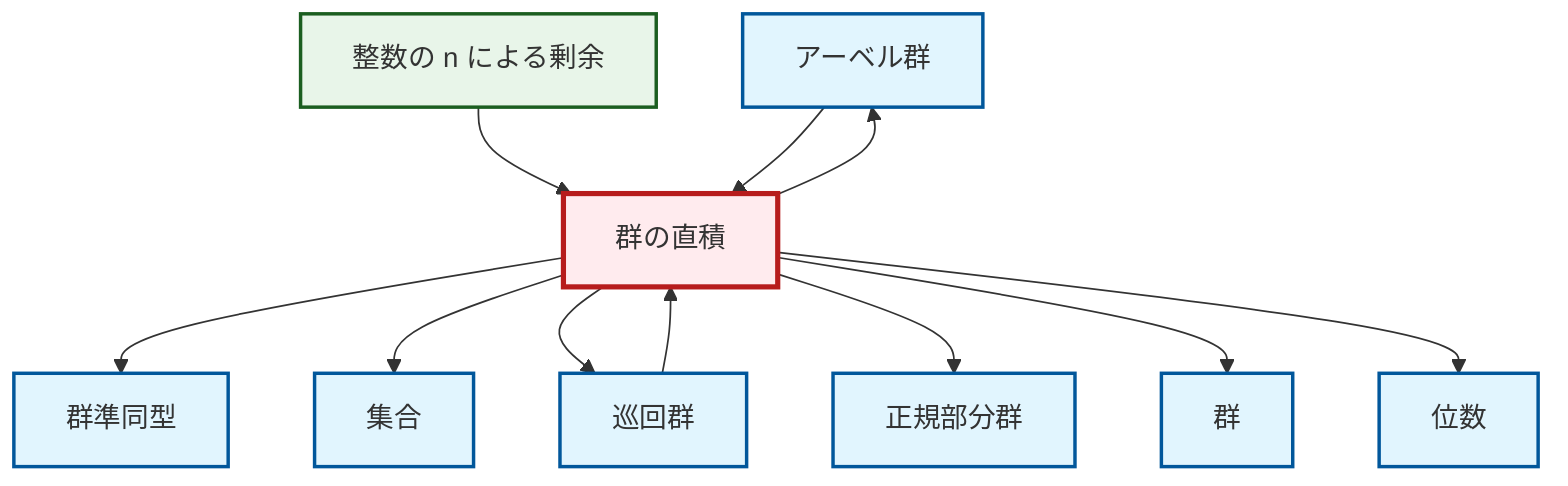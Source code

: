 graph TD
    classDef definition fill:#e1f5fe,stroke:#01579b,stroke-width:2px
    classDef theorem fill:#f3e5f5,stroke:#4a148c,stroke-width:2px
    classDef axiom fill:#fff3e0,stroke:#e65100,stroke-width:2px
    classDef example fill:#e8f5e9,stroke:#1b5e20,stroke-width:2px
    classDef current fill:#ffebee,stroke:#b71c1c,stroke-width:3px
    def-homomorphism["群準同型"]:::definition
    def-set["集合"]:::definition
    def-abelian-group["アーベル群"]:::definition
    ex-quotient-integers-mod-n["整数の n による剰余"]:::example
    def-direct-product["群の直積"]:::definition
    def-normal-subgroup["正規部分群"]:::definition
    def-order["位数"]:::definition
    def-cyclic-group["巡回群"]:::definition
    def-group["群"]:::definition
    def-cyclic-group --> def-direct-product
    def-direct-product --> def-abelian-group
    ex-quotient-integers-mod-n --> def-direct-product
    def-direct-product --> def-homomorphism
    def-direct-product --> def-set
    def-direct-product --> def-cyclic-group
    def-abelian-group --> def-direct-product
    def-direct-product --> def-normal-subgroup
    def-direct-product --> def-group
    def-direct-product --> def-order
    class def-direct-product current